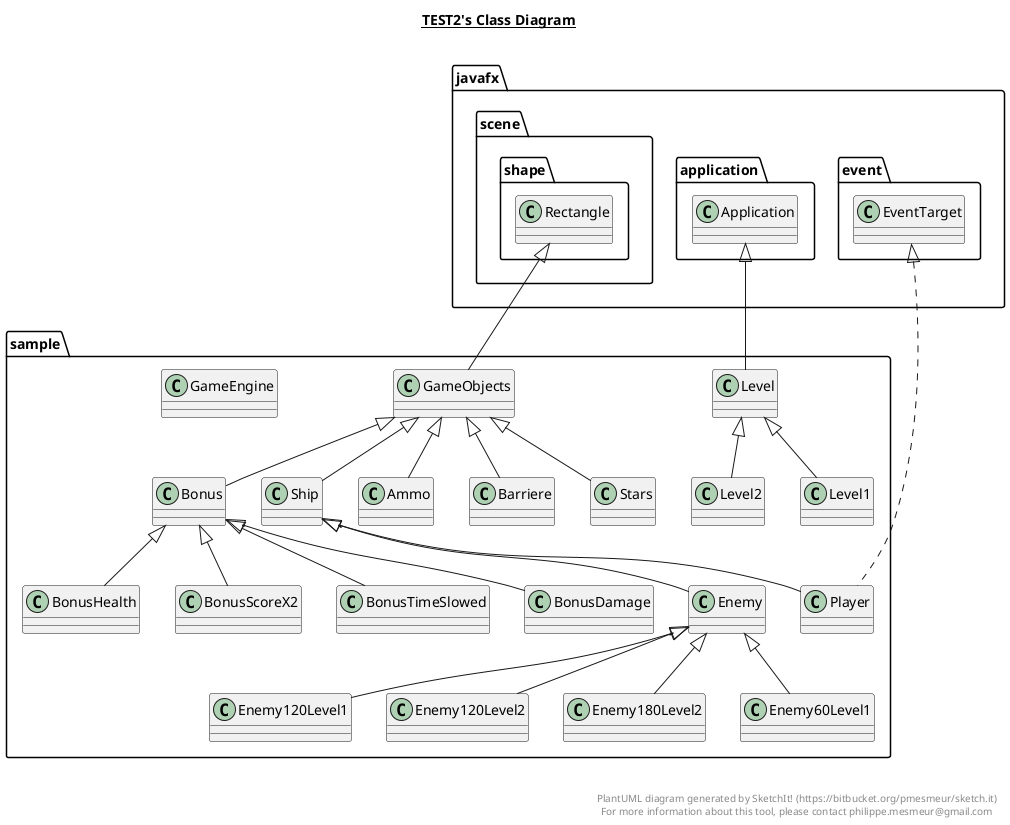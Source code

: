 @startuml

title __TEST2's Class Diagram__\n

  namespace sample {
    class sample.Ammo {
    }
  }
  

  namespace sample {
    class sample.Barriere {
    }
  }
  

  namespace sample {
    class sample.Bonus {
    }
  }
  

  namespace sample {
    class sample.BonusDamage {
    }
  }
  

  namespace sample {
    class sample.BonusHealth {
    }
  }
  

  namespace sample {
    class sample.BonusScoreX2 {
    }
  }
  

  namespace sample {
    class sample.BonusTimeSlowed {
    }
  }
  

  namespace sample {
    class sample.Enemy {
    }
  }
  

  namespace sample {
    class sample.Enemy120Level1 {
    }
  }
  

  namespace sample {
    class sample.Enemy120Level2 {
    }
  }
  

  namespace sample {
    class sample.Enemy180Level2 {
    }
  }
  

  namespace sample {
    class sample.Enemy60Level1 {
    }
  }
  

  namespace sample {
    class sample.GameEngine {
    }
  }
  

  namespace sample {
    class sample.GameObjects {
    }
  }
  

  namespace sample {
    class sample.Level {
    }
  }
  

  namespace sample {
    class sample.Level1 {
    }
  }
  

  namespace sample {
    class sample.Level2 {
    }
  }
  

  namespace sample {
    class sample.Player {
    }
  }
  

  namespace sample {
    class sample.Ship {
    }
  }
  

  namespace sample {
    class sample.Stars {
    }
  }
  

  sample.Ammo -up-|> sample.GameObjects
  sample.Barriere -up-|> sample.GameObjects
  sample.Bonus -up-|> sample.GameObjects
  sample.BonusDamage -up-|> sample.Bonus
  sample.BonusHealth -up-|> sample.Bonus
  sample.BonusScoreX2 -up-|> sample.Bonus
  sample.BonusTimeSlowed -up-|> sample.Bonus
  sample.Enemy -up-|> sample.Ship
  sample.Enemy120Level1 -up-|> sample.Enemy
  sample.Enemy120Level2 -up-|> sample.Enemy
  sample.Enemy180Level2 -up-|> sample.Enemy
  sample.Enemy60Level1 -up-|> sample.Enemy
  sample.GameObjects -up-|> javafx.scene.shape.Rectangle
  sample.Level -up-|> javafx.application.Application
  sample.Level1 -up-|> sample.Level
  sample.Level2 -up-|> sample.Level
  sample.Player .up.|> javafx.event.EventTarget
  sample.Player -up-|> sample.Ship
  sample.Ship -up-|> sample.GameObjects
  sample.Stars -up-|> sample.GameObjects


right footer


PlantUML diagram generated by SketchIt! (https://bitbucket.org/pmesmeur/sketch.it)
For more information about this tool, please contact philippe.mesmeur@gmail.com
endfooter

@enduml
